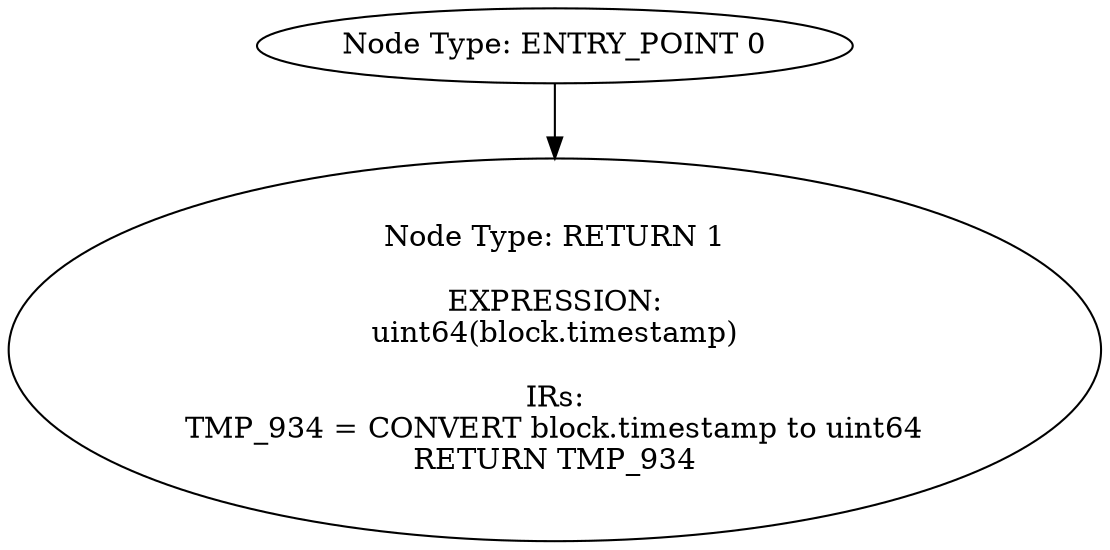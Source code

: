 digraph{
0[label="Node Type: ENTRY_POINT 0
"];
0->1;
1[label="Node Type: RETURN 1

EXPRESSION:
uint64(block.timestamp)

IRs:
TMP_934 = CONVERT block.timestamp to uint64
RETURN TMP_934"];
}
